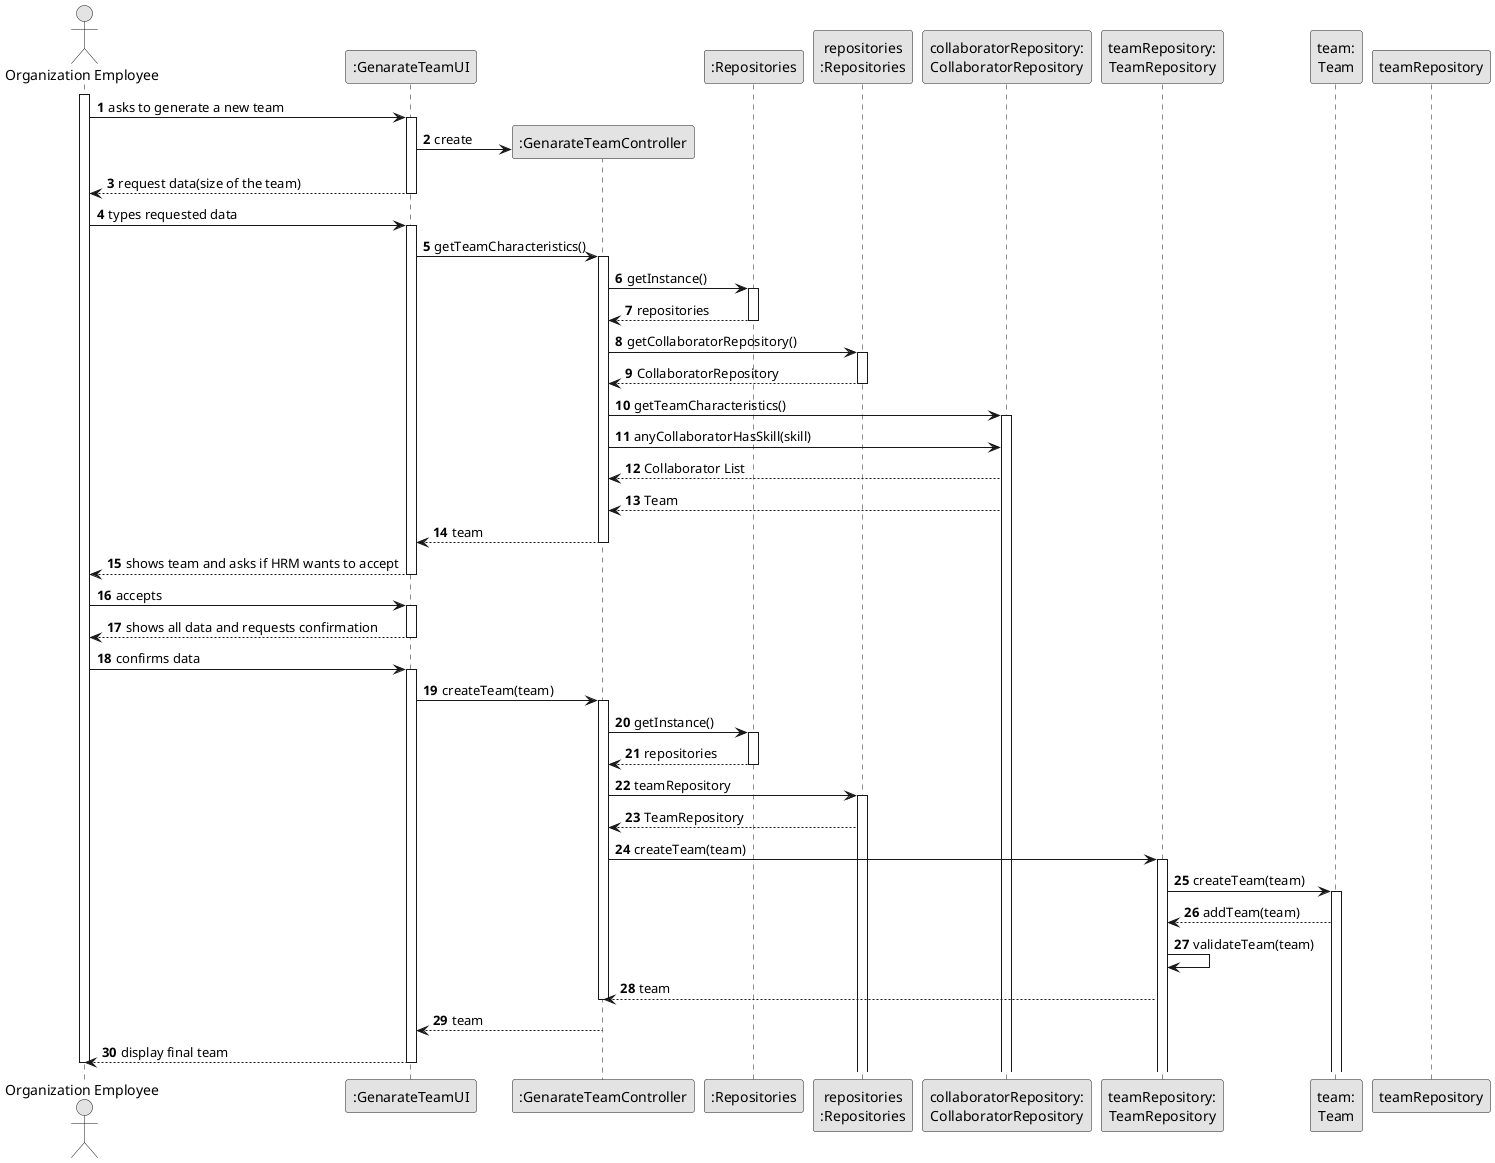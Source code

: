 @startuml
skinparam monochrome true
skinparam packageStyle rectangle
skinparam shadowing false

autonumber

'hide footbox
actor "Organization Employee" as ADM
participant ":GenarateTeamUI" as UI
participant ":GenarateTeamController" as CTRL
participant ":Repositories" as RepositorySingleton
participant "repositories\n:Repositories" as PLAT
participant "collaboratorRepository:\nCollaboratorRepository" as CollaboratorRepository
participant "teamRepository:\nTeamRepository" as TeamRepository
participant "team:\nTeam" as Team
activate ADM

        ADM -> UI : asks to generate a new team

        activate UI

'
            UI -> CTRL** : create

            UI --> ADM : request data(size of the team)
            deactivate UI

            ADM -> UI : types requested data
            activate UI


            UI -> CTRL: getTeamCharacteristics()
            activate CTRL





                CTRL -> RepositorySingleton : getInstance()
                activate RepositorySingleton

                    RepositorySingleton --> CTRL: repositories
                deactivate RepositorySingleton

                CTRL -> PLAT : getCollaboratorRepository()
                activate PLAT

                    PLAT --> CTRL: CollaboratorRepository
                deactivate PLAT

                CTRL -> CollaboratorRepository : getTeamCharacteristics()
                activate CollaboratorRepository

                    CTRL -> CollaboratorRepository : anyCollaboratorHasSkill(skill)

                    CollaboratorRepository --> CTRL: Collaborator List

                    CollaboratorRepository --> CTRL: Team


                CTRL --> UI : team
            deactivate CTRL

            UI --> ADM : shows team and asks if HRM wants to accept
        deactivate UI

    ADM -> UI : accepts
    activate UI

        UI --> ADM : shows all data and requests confirmation
    deactivate UI

    ADM -> UI : confirms data
    activate UI

    UI -> CTRL: createTeam(team)
    activate CTRL

    CTRL -> RepositorySingleton : getInstance()
    activate RepositorySingleton

    RepositorySingleton -->  CTRL : repositories
    deactivate RepositorySingleton

    CTRL -> PLAT: teamRepository
    activate PLAT

    PLAT --> CTRL: TeamRepository

    CTRL -> TeamRepository : createTeam(team)
    activate TeamRepository

    TeamRepository -> Team: createTeam(team)
    activate Team

    Team --> TeamRepository: addTeam(team)
    deactivate teamRepository

    TeamRepository -> TeamRepository: validateTeam(team)

    TeamRepository --> CTRL: team
    deactivate CTRL

    CTRL --> UI: team

    UI --> ADM: display final team

    deactivate UI

deactivate ADM

@enduml
